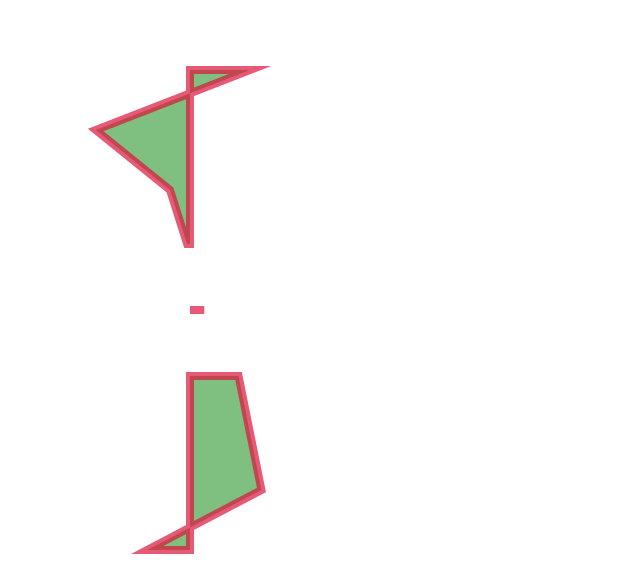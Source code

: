 {
  "$schema": "https://vega.github.io/schema/vega/v5.json",
  "background": "white",
  "padding": 5,
  "width": 300,
  "height": 200,
  "style": "cell",
  "config": {"style": {"cell": {"stroke": "transparent"}}},
  "data": [
    {
      "name": "source_0",
      "values": [
        {"u": 1, "v": 28, "defined": true},
        {"u": 2, "v": 55, "defined": true},
        {"u": 3, "v": 42, "defined": true},
        {"u": 3.9, "v": 39, "defined": true},
        {"u": 4, "v": 34, "defined": false},
        {"u": 5, "v": 36, "defined": true},
        {"u": 6, "v": 48, "defined": false},
        {"u": 6.1, "v": 30, "defined": true},
        {"u": 8, "v": 26, "defined": true},
        {"u": 9, "v": 46, "defined": true}
      ]
    },
    {
      "name": "data_0",
      "source": "source_0",
      "transform": [
        {"type": "formula", "expr": "toNumber(datum[\"u\"])", "as": "u"}
      ]
    }
  ],
  "marks": [
    {
      "name": "marks",
      "type": "area",
      "sort": {"field": "datum[\"u\"]"},
      "from": {"data": "data_0"},
      "encode": {
        "update": {
          "orient": {"value": "horizontal"},
          "fill": {"value": "green"},
          "fillOpacity": {"value": 0.5},
          "strokeWidth": {"value": 4},
          "stroke": {"value": "crimson"},
          "strokeOpacity": {"value": 0.7},
          "x": {"scale": "x", "field": "v"},
          "y": {"scale": "y", "field": "u"},
          "x2": {"value": 90},
          "defined": {"field": "defined"}
        }
      }
    }
  ],
  "scales": [
    {
      "name": "y",
      "type": "linear",
      "domain": [1, 10],
      "range": [0, {"signal": "width"}],
      "nice": true
    },
    {
      "name": "x",
      "type": "linear",
      "domain": [20, 70],
      "range": [{"signal": "height"}, 0],
      "nice": true
    }
  ]
}